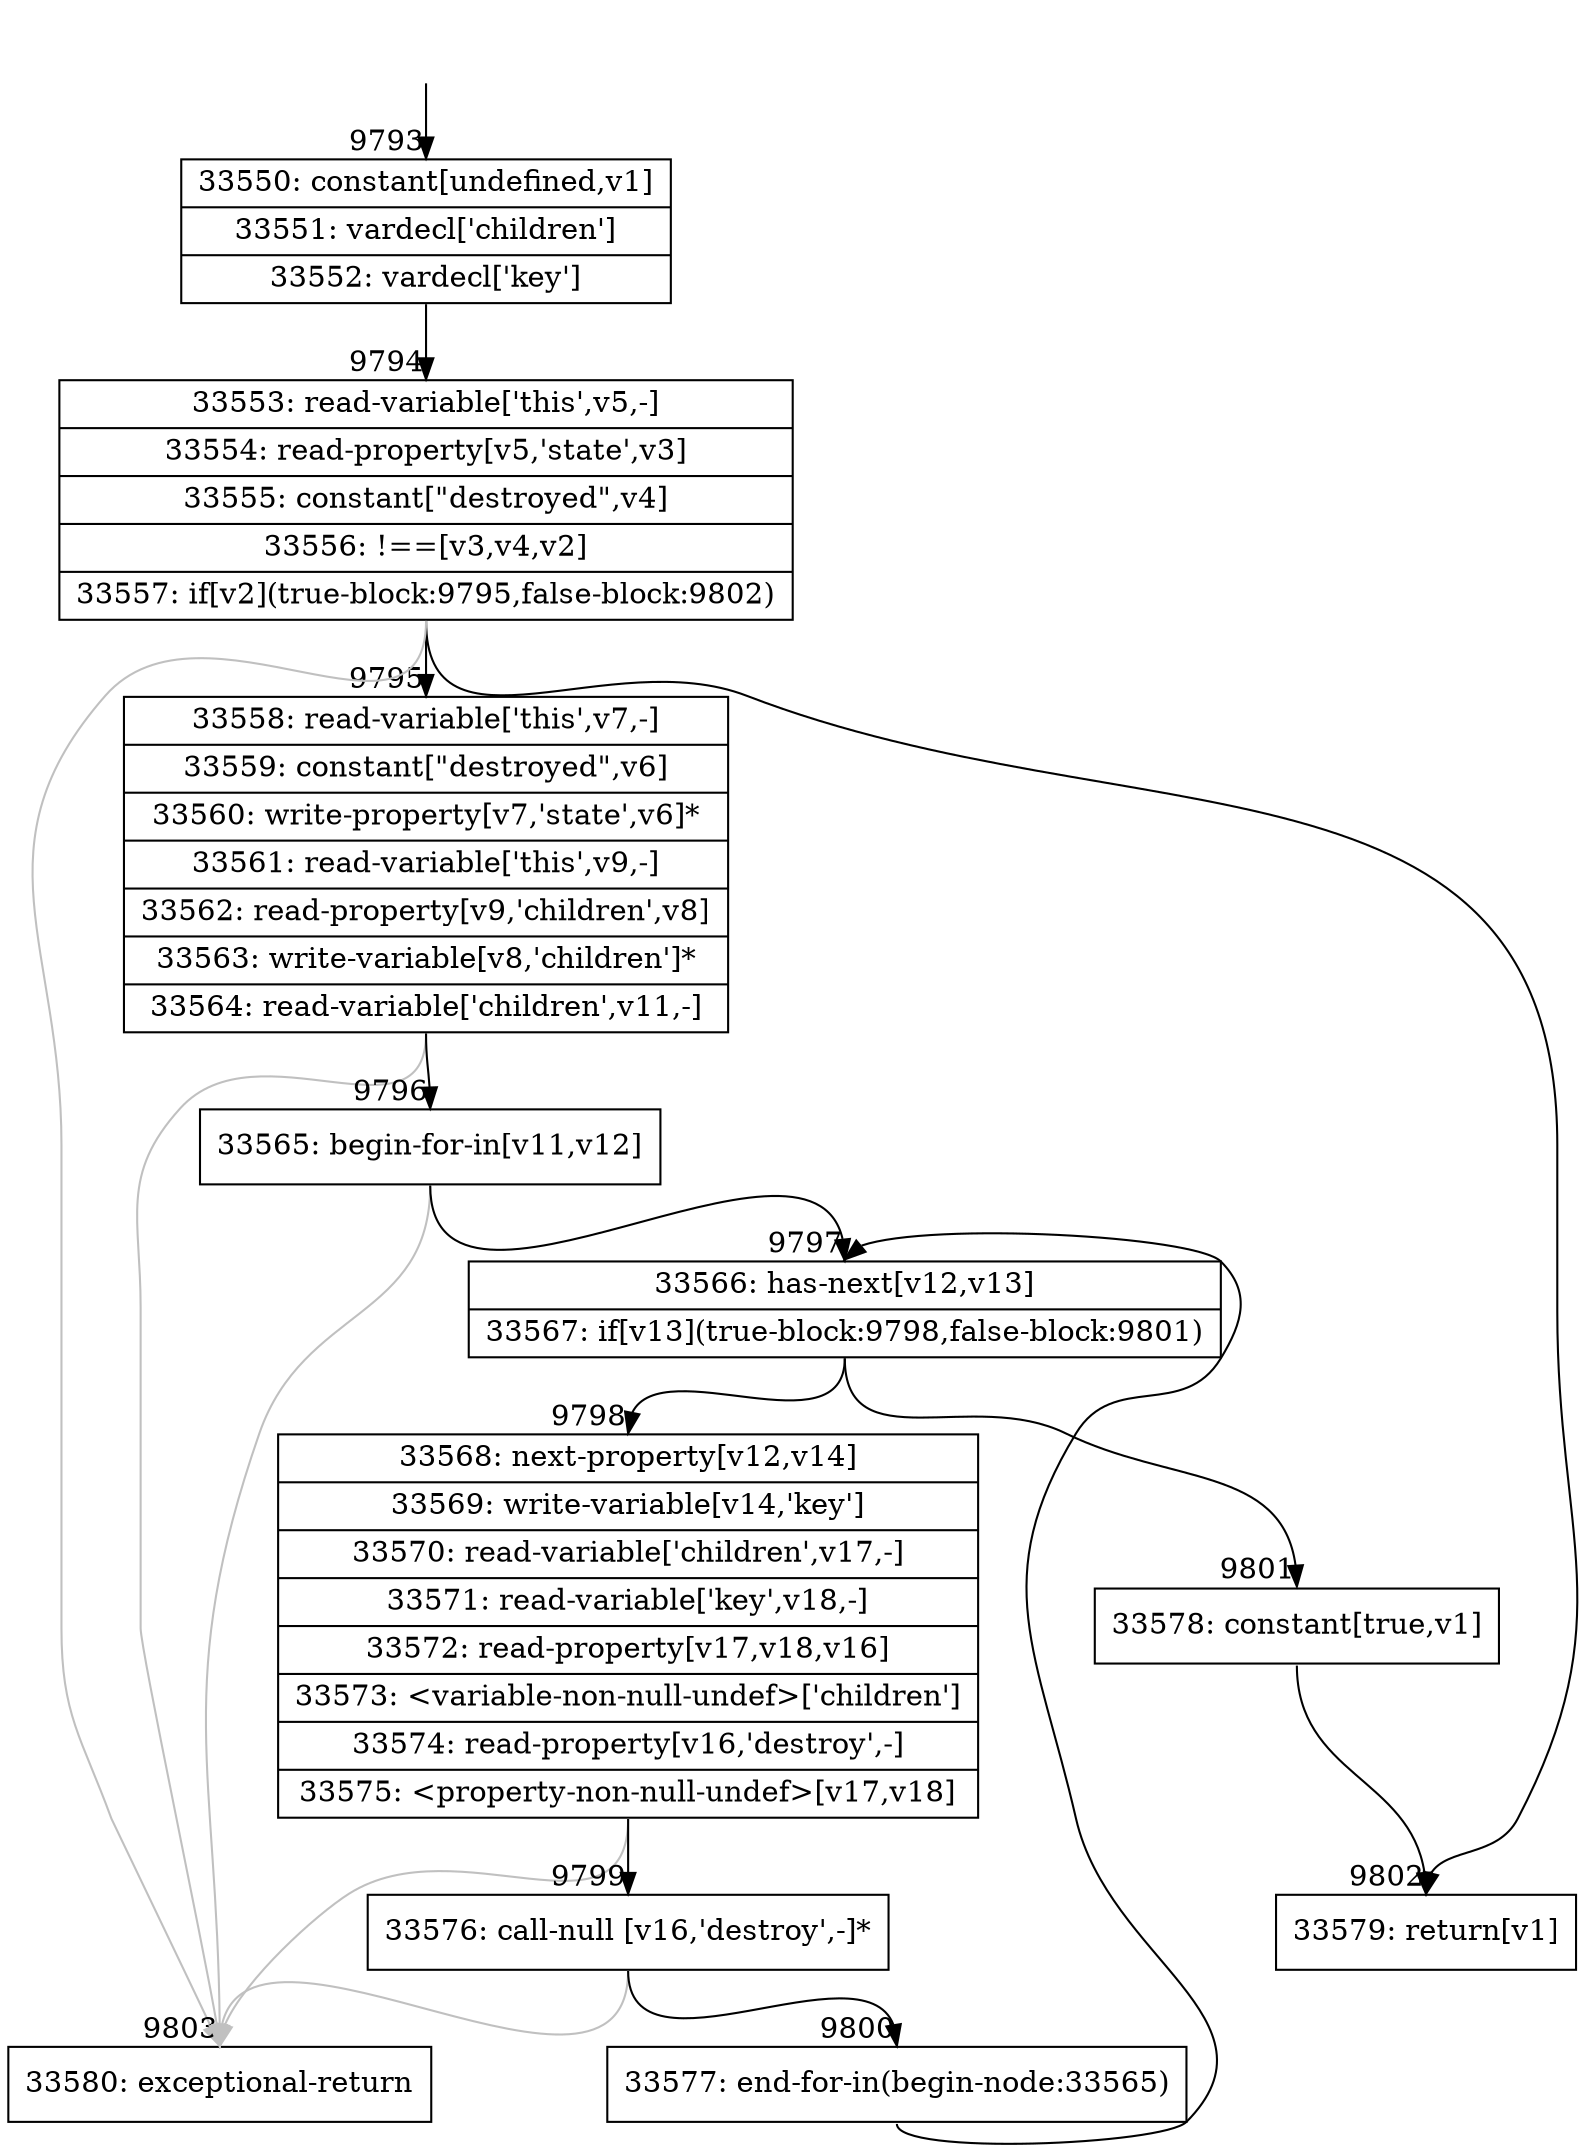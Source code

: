 digraph {
rankdir="TD"
BB_entry834[shape=none,label=""];
BB_entry834 -> BB9793 [tailport=s, headport=n, headlabel="    9793"]
BB9793 [shape=record label="{33550: constant[undefined,v1]|33551: vardecl['children']|33552: vardecl['key']}" ] 
BB9793 -> BB9794 [tailport=s, headport=n, headlabel="      9794"]
BB9794 [shape=record label="{33553: read-variable['this',v5,-]|33554: read-property[v5,'state',v3]|33555: constant[\"destroyed\",v4]|33556: !==[v3,v4,v2]|33557: if[v2](true-block:9795,false-block:9802)}" ] 
BB9794 -> BB9795 [tailport=s, headport=n, headlabel="      9795"]
BB9794 -> BB9802 [tailport=s, headport=n, headlabel="      9802"]
BB9794 -> BB9803 [tailport=s, headport=n, color=gray, headlabel="      9803"]
BB9795 [shape=record label="{33558: read-variable['this',v7,-]|33559: constant[\"destroyed\",v6]|33560: write-property[v7,'state',v6]*|33561: read-variable['this',v9,-]|33562: read-property[v9,'children',v8]|33563: write-variable[v8,'children']*|33564: read-variable['children',v11,-]}" ] 
BB9795 -> BB9796 [tailport=s, headport=n, headlabel="      9796"]
BB9795 -> BB9803 [tailport=s, headport=n, color=gray]
BB9796 [shape=record label="{33565: begin-for-in[v11,v12]}" ] 
BB9796 -> BB9797 [tailport=s, headport=n, headlabel="      9797"]
BB9796 -> BB9803 [tailport=s, headport=n, color=gray]
BB9797 [shape=record label="{33566: has-next[v12,v13]|33567: if[v13](true-block:9798,false-block:9801)}" ] 
BB9797 -> BB9798 [tailport=s, headport=n, headlabel="      9798"]
BB9797 -> BB9801 [tailport=s, headport=n, headlabel="      9801"]
BB9798 [shape=record label="{33568: next-property[v12,v14]|33569: write-variable[v14,'key']|33570: read-variable['children',v17,-]|33571: read-variable['key',v18,-]|33572: read-property[v17,v18,v16]|33573: \<variable-non-null-undef\>['children']|33574: read-property[v16,'destroy',-]|33575: \<property-non-null-undef\>[v17,v18]}" ] 
BB9798 -> BB9799 [tailport=s, headport=n, headlabel="      9799"]
BB9798 -> BB9803 [tailport=s, headport=n, color=gray]
BB9799 [shape=record label="{33576: call-null [v16,'destroy',-]*}" ] 
BB9799 -> BB9800 [tailport=s, headport=n, headlabel="      9800"]
BB9799 -> BB9803 [tailport=s, headport=n, color=gray]
BB9800 [shape=record label="{33577: end-for-in(begin-node:33565)}" ] 
BB9800 -> BB9797 [tailport=s, headport=n]
BB9801 [shape=record label="{33578: constant[true,v1]}" ] 
BB9801 -> BB9802 [tailport=s, headport=n]
BB9802 [shape=record label="{33579: return[v1]}" ] 
BB9803 [shape=record label="{33580: exceptional-return}" ] 
//#$~ 17542
}
